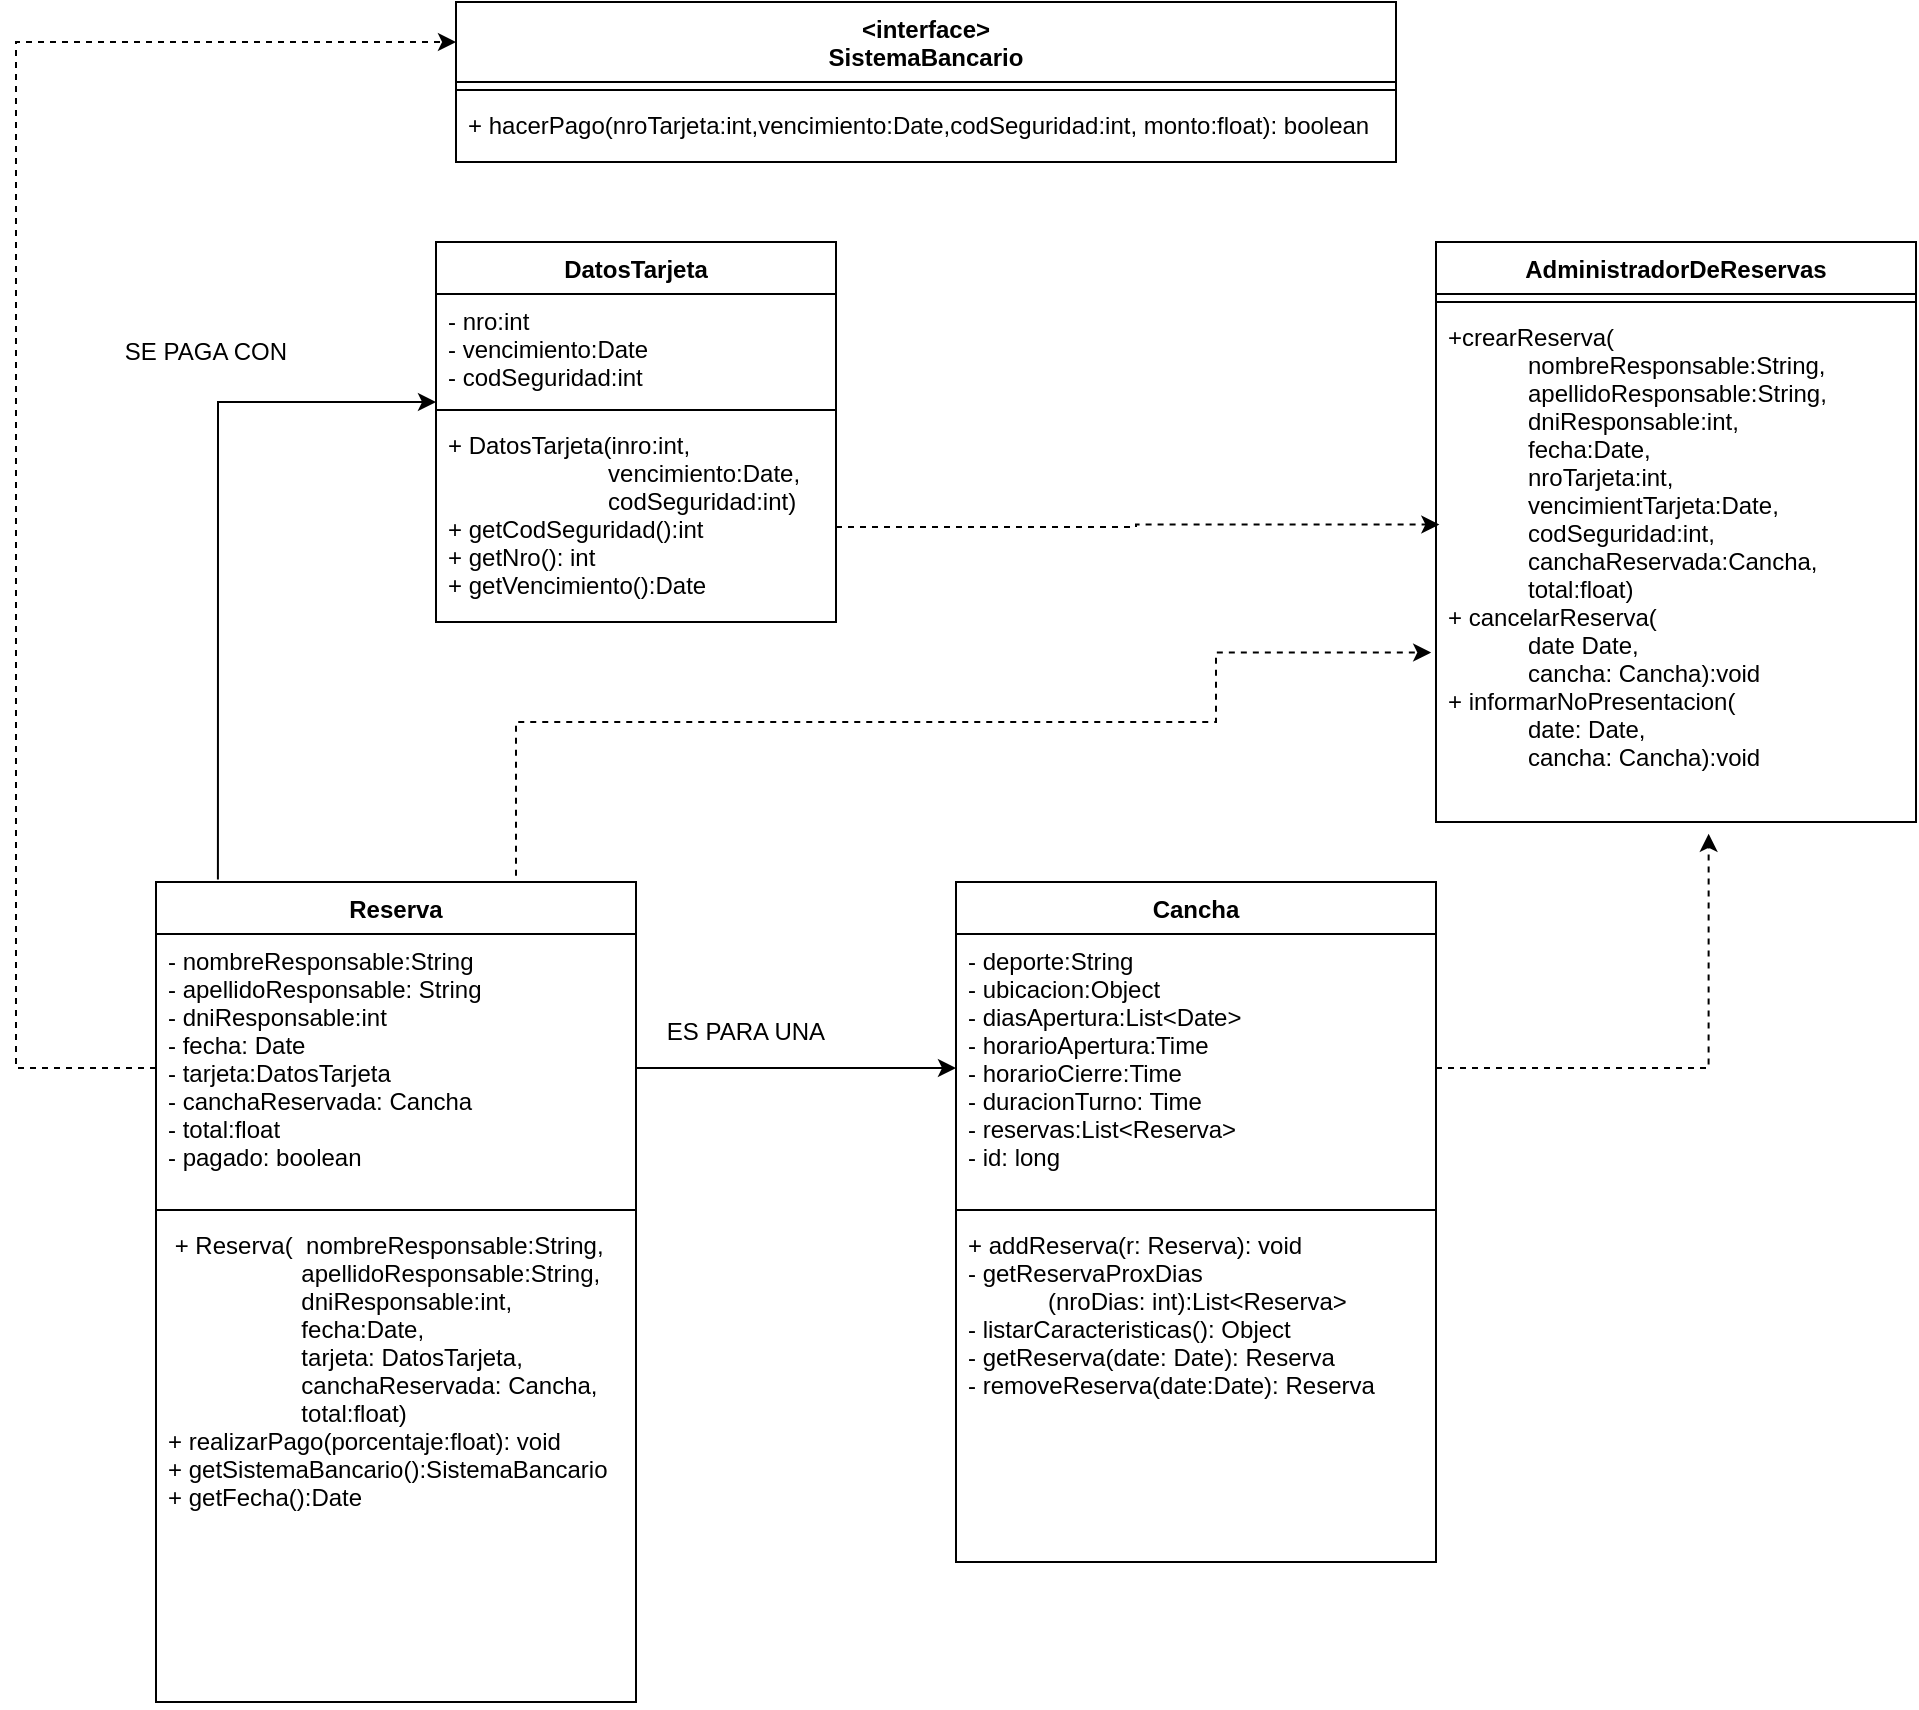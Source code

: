 <mxfile version="20.3.0" type="github">
  <diagram id="CaYhcvyw5YV7a3vKD02K" name="Página-1">
    <mxGraphModel dx="1157" dy="600" grid="1" gridSize="10" guides="1" tooltips="1" connect="1" arrows="1" fold="1" page="1" pageScale="1" pageWidth="1169" pageHeight="1654" math="0" shadow="0">
      <root>
        <mxCell id="0" />
        <mxCell id="1" parent="0" />
        <mxCell id="uVIDc-lVseWQsJ-avKBJ-6" value="&lt;interface&gt;&#xa;SistemaBancario" style="swimlane;fontStyle=1;align=center;verticalAlign=top;childLayout=stackLayout;horizontal=1;startSize=40;horizontalStack=0;resizeParent=1;resizeParentMax=0;resizeLast=0;collapsible=1;marginBottom=0;" vertex="1" parent="1">
          <mxGeometry x="310" y="40" width="470" height="80" as="geometry" />
        </mxCell>
        <mxCell id="uVIDc-lVseWQsJ-avKBJ-8" value="" style="line;strokeWidth=1;fillColor=none;align=left;verticalAlign=middle;spacingTop=-1;spacingLeft=3;spacingRight=3;rotatable=0;labelPosition=right;points=[];portConstraint=eastwest;strokeColor=inherit;" vertex="1" parent="uVIDc-lVseWQsJ-avKBJ-6">
          <mxGeometry y="40" width="470" height="8" as="geometry" />
        </mxCell>
        <mxCell id="uVIDc-lVseWQsJ-avKBJ-9" value="+ hacerPago(nroTarjeta:int,vencimiento:Date,codSeguridad:int, monto:float): boolean" style="text;strokeColor=none;fillColor=none;align=left;verticalAlign=top;spacingLeft=4;spacingRight=4;overflow=hidden;rotatable=0;points=[[0,0.5],[1,0.5]];portConstraint=eastwest;" vertex="1" parent="uVIDc-lVseWQsJ-avKBJ-6">
          <mxGeometry y="48" width="470" height="32" as="geometry" />
        </mxCell>
        <mxCell id="uVIDc-lVseWQsJ-avKBJ-36" style="edgeStyle=orthogonalEdgeStyle;rounded=0;orthogonalLoop=1;jettySize=auto;html=1;exitX=1;exitY=0.75;exitDx=0;exitDy=0;entryX=0.007;entryY=0.419;entryDx=0;entryDy=0;entryPerimeter=0;fontFamily=Helvetica;fontSize=12;dashed=1;" edge="1" parent="1" source="uVIDc-lVseWQsJ-avKBJ-10" target="uVIDc-lVseWQsJ-avKBJ-26">
          <mxGeometry relative="1" as="geometry" />
        </mxCell>
        <mxCell id="uVIDc-lVseWQsJ-avKBJ-10" value="DatosTarjeta" style="swimlane;fontStyle=1;align=center;verticalAlign=top;childLayout=stackLayout;horizontal=1;startSize=26;horizontalStack=0;resizeParent=1;resizeParentMax=0;resizeLast=0;collapsible=1;marginBottom=0;" vertex="1" parent="1">
          <mxGeometry x="300" y="160" width="200" height="190" as="geometry" />
        </mxCell>
        <mxCell id="uVIDc-lVseWQsJ-avKBJ-11" value="- nro:int&#xa;- vencimiento:Date&#xa;- codSeguridad:int" style="text;strokeColor=none;fillColor=none;align=left;verticalAlign=top;spacingLeft=4;spacingRight=4;overflow=hidden;rotatable=0;points=[[0,0.5],[1,0.5]];portConstraint=eastwest;" vertex="1" parent="uVIDc-lVseWQsJ-avKBJ-10">
          <mxGeometry y="26" width="200" height="54" as="geometry" />
        </mxCell>
        <mxCell id="uVIDc-lVseWQsJ-avKBJ-12" value="" style="line;strokeWidth=1;fillColor=none;align=left;verticalAlign=middle;spacingTop=-1;spacingLeft=3;spacingRight=3;rotatable=0;labelPosition=right;points=[];portConstraint=eastwest;strokeColor=inherit;" vertex="1" parent="uVIDc-lVseWQsJ-avKBJ-10">
          <mxGeometry y="80" width="200" height="8" as="geometry" />
        </mxCell>
        <mxCell id="uVIDc-lVseWQsJ-avKBJ-13" value="+ DatosTarjeta(inro:int, &#xa;                        vencimiento:Date,&#xa;                        codSeguridad:int)&#xa;+ getCodSeguridad():int&#xa;+ getNro(): int&#xa;+ getVencimiento():Date" style="text;strokeColor=none;fillColor=none;align=left;verticalAlign=top;spacingLeft=4;spacingRight=4;overflow=hidden;rotatable=0;points=[[0,0.5],[1,0.5]];portConstraint=eastwest;fontFamily=Helvetica;fontSize=12;" vertex="1" parent="uVIDc-lVseWQsJ-avKBJ-10">
          <mxGeometry y="88" width="200" height="102" as="geometry" />
        </mxCell>
        <mxCell id="uVIDc-lVseWQsJ-avKBJ-14" value="Reserva" style="swimlane;fontStyle=1;align=center;verticalAlign=top;childLayout=stackLayout;horizontal=1;startSize=26;horizontalStack=0;resizeParent=1;resizeParentMax=0;resizeLast=0;collapsible=1;marginBottom=0;fontFamily=Helvetica;fontSize=12;" vertex="1" parent="1">
          <mxGeometry x="160" y="480" width="240" height="410" as="geometry" />
        </mxCell>
        <mxCell id="uVIDc-lVseWQsJ-avKBJ-15" value="- nombreResponsable:String &#xa;- apellidoResponsable: String &#xa;- dniResponsable:int &#xa;- fecha: Date&#xa;- tarjeta:DatosTarjeta &#xa;- canchaReservada: Cancha &#xa;- total:float&#xa;- pagado: boolean&#xa;" style="text;strokeColor=none;fillColor=none;align=left;verticalAlign=top;spacingLeft=4;spacingRight=4;overflow=hidden;rotatable=0;points=[[0,0.5],[1,0.5]];portConstraint=eastwest;fontFamily=Helvetica;fontSize=12;" vertex="1" parent="uVIDc-lVseWQsJ-avKBJ-14">
          <mxGeometry y="26" width="240" height="134" as="geometry" />
        </mxCell>
        <mxCell id="uVIDc-lVseWQsJ-avKBJ-16" value="" style="line;strokeWidth=1;fillColor=none;align=left;verticalAlign=middle;spacingTop=-1;spacingLeft=3;spacingRight=3;rotatable=0;labelPosition=right;points=[];portConstraint=eastwest;strokeColor=inherit;fontFamily=Helvetica;fontSize=12;" vertex="1" parent="uVIDc-lVseWQsJ-avKBJ-14">
          <mxGeometry y="160" width="240" height="8" as="geometry" />
        </mxCell>
        <mxCell id="uVIDc-lVseWQsJ-avKBJ-17" value=" + Reserva(  nombreResponsable:String,&#xa;                    apellidoResponsable:String,&#xa;                    dniResponsable:int,&#xa;                    fecha:Date,&#xa;                    tarjeta: DatosTarjeta,&#xa;                    canchaReservada: Cancha,&#xa;                    total:float)&#xa;+ realizarPago(porcentaje:float): void&#xa;+ getSistemaBancario():SistemaBancario&#xa;+ getFecha():Date" style="text;strokeColor=none;fillColor=none;align=left;verticalAlign=top;spacingLeft=4;spacingRight=4;overflow=hidden;rotatable=0;points=[[0,0.5],[1,0.5]];portConstraint=eastwest;fontFamily=Helvetica;fontSize=12;" vertex="1" parent="uVIDc-lVseWQsJ-avKBJ-14">
          <mxGeometry y="168" width="240" height="242" as="geometry" />
        </mxCell>
        <mxCell id="uVIDc-lVseWQsJ-avKBJ-18" value="Cancha" style="swimlane;fontStyle=1;align=center;verticalAlign=top;childLayout=stackLayout;horizontal=1;startSize=26;horizontalStack=0;resizeParent=1;resizeParentMax=0;resizeLast=0;collapsible=1;marginBottom=0;fontFamily=Helvetica;fontSize=12;" vertex="1" parent="1">
          <mxGeometry x="560" y="480" width="240" height="340" as="geometry" />
        </mxCell>
        <mxCell id="uVIDc-lVseWQsJ-avKBJ-19" value="- deporte:String&#xa;- ubicacion:Object &#xa;- diasApertura:List&lt;Date&gt;&#xa;- horarioApertura:Time &#xa;- horarioCierre:Time&#xa;- duracionTurno: Time&#xa;- reservas:List&lt;Reserva&gt; &#xa;- id: long&#xa;" style="text;strokeColor=none;fillColor=none;align=left;verticalAlign=top;spacingLeft=4;spacingRight=4;overflow=hidden;rotatable=0;points=[[0,0.5],[1,0.5]];portConstraint=eastwest;fontFamily=Helvetica;fontSize=12;" vertex="1" parent="uVIDc-lVseWQsJ-avKBJ-18">
          <mxGeometry y="26" width="240" height="134" as="geometry" />
        </mxCell>
        <mxCell id="uVIDc-lVseWQsJ-avKBJ-20" value="" style="line;strokeWidth=1;fillColor=none;align=left;verticalAlign=middle;spacingTop=-1;spacingLeft=3;spacingRight=3;rotatable=0;labelPosition=right;points=[];portConstraint=eastwest;strokeColor=inherit;fontFamily=Helvetica;fontSize=12;" vertex="1" parent="uVIDc-lVseWQsJ-avKBJ-18">
          <mxGeometry y="160" width="240" height="8" as="geometry" />
        </mxCell>
        <mxCell id="uVIDc-lVseWQsJ-avKBJ-21" value="+ addReserva(r: Reserva): void&#xa;- getReservaProxDias&#xa;            (nroDias: int):List&lt;Reserva&gt; &#xa;- listarCaracteristicas(): Object &#xa;- getReserva(date: Date): Reserva &#xa;- removeReserva(date:Date): Reserva&#xa;" style="text;strokeColor=none;fillColor=none;align=left;verticalAlign=top;spacingLeft=4;spacingRight=4;overflow=hidden;rotatable=0;points=[[0,0.5],[1,0.5]];portConstraint=eastwest;fontFamily=Helvetica;fontSize=12;" vertex="1" parent="uVIDc-lVseWQsJ-avKBJ-18">
          <mxGeometry y="168" width="240" height="172" as="geometry" />
        </mxCell>
        <mxCell id="uVIDc-lVseWQsJ-avKBJ-23" value="AdministradorDeReservas" style="swimlane;fontStyle=1;align=center;verticalAlign=top;childLayout=stackLayout;horizontal=1;startSize=26;horizontalStack=0;resizeParent=1;resizeParentMax=0;resizeLast=0;collapsible=1;marginBottom=0;fontFamily=Helvetica;fontSize=12;" vertex="1" parent="1">
          <mxGeometry x="800" y="160" width="240" height="290" as="geometry" />
        </mxCell>
        <mxCell id="uVIDc-lVseWQsJ-avKBJ-25" value="" style="line;strokeWidth=1;fillColor=none;align=left;verticalAlign=middle;spacingTop=-1;spacingLeft=3;spacingRight=3;rotatable=0;labelPosition=right;points=[];portConstraint=eastwest;strokeColor=inherit;fontFamily=Helvetica;fontSize=12;" vertex="1" parent="uVIDc-lVseWQsJ-avKBJ-23">
          <mxGeometry y="26" width="240" height="8" as="geometry" />
        </mxCell>
        <mxCell id="uVIDc-lVseWQsJ-avKBJ-26" value="+crearReserva(&#xa;            nombreResponsable:String,&#xa;            apellidoResponsable:String,&#xa;            dniResponsable:int,&#xa;            fecha:Date,&#xa;            nroTarjeta:int,&#xa;            vencimientTarjeta:Date,&#xa;            codSeguridad:int,&#xa;            canchaReservada:Cancha,&#xa;            total:float)&#xa;+ cancelarReserva(&#xa;            date Date,&#xa;            cancha: Cancha):void&#xa;+ informarNoPresentacion(&#xa;            date: Date,&#xa;            cancha: Cancha):void" style="text;strokeColor=none;fillColor=none;align=left;verticalAlign=top;spacingLeft=4;spacingRight=4;overflow=hidden;rotatable=0;points=[[0,0.5],[1,0.5]];portConstraint=eastwest;fontFamily=Helvetica;fontSize=12;" vertex="1" parent="uVIDc-lVseWQsJ-avKBJ-23">
          <mxGeometry y="34" width="240" height="256" as="geometry" />
        </mxCell>
        <mxCell id="uVIDc-lVseWQsJ-avKBJ-38" style="edgeStyle=orthogonalEdgeStyle;rounded=0;orthogonalLoop=1;jettySize=auto;html=1;exitX=1;exitY=0.5;exitDx=0;exitDy=0;entryX=0;entryY=0.5;entryDx=0;entryDy=0;fontFamily=Helvetica;fontSize=12;" edge="1" parent="1" source="uVIDc-lVseWQsJ-avKBJ-15" target="uVIDc-lVseWQsJ-avKBJ-19">
          <mxGeometry relative="1" as="geometry" />
        </mxCell>
        <mxCell id="uVIDc-lVseWQsJ-avKBJ-39" style="edgeStyle=orthogonalEdgeStyle;rounded=0;orthogonalLoop=1;jettySize=auto;html=1;exitX=0.563;exitY=0;exitDx=0;exitDy=0;fontFamily=Helvetica;fontSize=12;dashed=1;exitPerimeter=0;entryX=-0.01;entryY=0.669;entryDx=0;entryDy=0;entryPerimeter=0;" edge="1" parent="1" source="uVIDc-lVseWQsJ-avKBJ-14" target="uVIDc-lVseWQsJ-avKBJ-26">
          <mxGeometry relative="1" as="geometry">
            <mxPoint x="250" y="312.5" as="sourcePoint" />
            <mxPoint x="550" y="380" as="targetPoint" />
            <Array as="points">
              <mxPoint x="340" y="480" />
              <mxPoint x="340" y="400" />
              <mxPoint x="690" y="400" />
              <mxPoint x="690" y="365" />
            </Array>
          </mxGeometry>
        </mxCell>
        <mxCell id="uVIDc-lVseWQsJ-avKBJ-40" style="edgeStyle=orthogonalEdgeStyle;rounded=0;orthogonalLoop=1;jettySize=auto;html=1;exitX=1;exitY=0.5;exitDx=0;exitDy=0;fontFamily=Helvetica;fontSize=12;dashed=1;entryX=0.568;entryY=1.023;entryDx=0;entryDy=0;entryPerimeter=0;" edge="1" parent="1" source="uVIDc-lVseWQsJ-avKBJ-19" target="uVIDc-lVseWQsJ-avKBJ-26">
          <mxGeometry relative="1" as="geometry">
            <mxPoint x="305.12" y="490" as="sourcePoint" />
            <mxPoint x="807.6" y="375.264" as="targetPoint" />
            <Array as="points">
              <mxPoint x="936" y="573" />
            </Array>
          </mxGeometry>
        </mxCell>
        <mxCell id="uVIDc-lVseWQsJ-avKBJ-41" style="edgeStyle=orthogonalEdgeStyle;rounded=0;orthogonalLoop=1;jettySize=auto;html=1;exitX=0;exitY=0.5;exitDx=0;exitDy=0;fontFamily=Helvetica;fontSize=12;dashed=1;entryX=0;entryY=0.25;entryDx=0;entryDy=0;" edge="1" parent="1" source="uVIDc-lVseWQsJ-avKBJ-15" target="uVIDc-lVseWQsJ-avKBJ-6">
          <mxGeometry relative="1" as="geometry">
            <mxPoint x="305.12" y="490" as="sourcePoint" />
            <mxPoint x="807.6" y="375.264" as="targetPoint" />
            <Array as="points">
              <mxPoint x="90" y="573" />
              <mxPoint x="90" y="60" />
            </Array>
          </mxGeometry>
        </mxCell>
        <mxCell id="uVIDc-lVseWQsJ-avKBJ-42" style="edgeStyle=orthogonalEdgeStyle;rounded=0;orthogonalLoop=1;jettySize=auto;html=1;exitX=0.129;exitY=-0.003;exitDx=0;exitDy=0;entryX=0;entryY=0.5;entryDx=0;entryDy=0;fontFamily=Helvetica;fontSize=12;exitPerimeter=0;" edge="1" parent="1" source="uVIDc-lVseWQsJ-avKBJ-14">
          <mxGeometry relative="1" as="geometry">
            <mxPoint x="140" y="240" as="sourcePoint" />
            <mxPoint x="300" y="240" as="targetPoint" />
            <Array as="points">
              <mxPoint x="191" y="240" />
            </Array>
          </mxGeometry>
        </mxCell>
        <mxCell id="uVIDc-lVseWQsJ-avKBJ-43" value="SE PAGA CON" style="text;html=1;strokeColor=none;fillColor=none;align=center;verticalAlign=middle;whiteSpace=wrap;rounded=0;fontFamily=Helvetica;fontSize=12;" vertex="1" parent="1">
          <mxGeometry x="130" y="200" width="110" height="30" as="geometry" />
        </mxCell>
        <mxCell id="uVIDc-lVseWQsJ-avKBJ-44" value="ES PARA UNA" style="text;html=1;strokeColor=none;fillColor=none;align=center;verticalAlign=middle;whiteSpace=wrap;rounded=0;fontFamily=Helvetica;fontSize=12;" vertex="1" parent="1">
          <mxGeometry x="400" y="540" width="110" height="30" as="geometry" />
        </mxCell>
      </root>
    </mxGraphModel>
  </diagram>
</mxfile>
